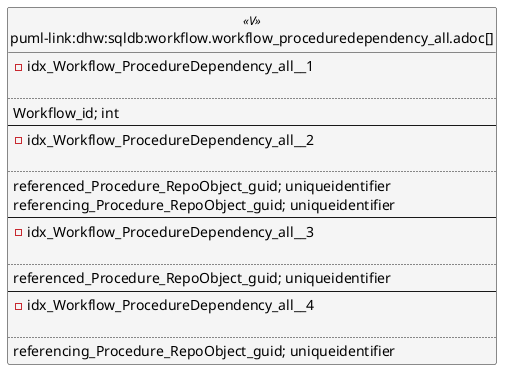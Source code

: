 @startuml
left to right direction
'top to bottom direction
hide circle
'avoide "." issues:
set namespaceSeparator none


skinparam class {
  BackgroundColor White
  BackgroundColor<<FN>> Yellow
  BackgroundColor<<FS>> Yellow
  BackgroundColor<<FT>> LightGray
  BackgroundColor<<IF>> Yellow
  BackgroundColor<<IS>> Yellow
  BackgroundColor<<P>> Aqua
  BackgroundColor<<PC>> Aqua
  BackgroundColor<<SN>> Yellow
  BackgroundColor<<SO>> SlateBlue
  BackgroundColor<<TF>> LightGray
  BackgroundColor<<TR>> Tomato
  BackgroundColor<<U>> White
  BackgroundColor<<V>> WhiteSmoke
  BackgroundColor<<X>> Aqua
  BackgroundColor<<external>> AliceBlue
}


entity "puml-link:dhw:sqldb:workflow.workflow_proceduredependency_all.adoc[]" as workflow.Workflow_ProcedureDependency_all << V >> {
- idx_Workflow_ProcedureDependency_all__1

..
Workflow_id; int
--
- idx_Workflow_ProcedureDependency_all__2

..
referenced_Procedure_RepoObject_guid; uniqueidentifier
referencing_Procedure_RepoObject_guid; uniqueidentifier
--
- idx_Workflow_ProcedureDependency_all__3

..
referenced_Procedure_RepoObject_guid; uniqueidentifier
--
- idx_Workflow_ProcedureDependency_all__4

..
referencing_Procedure_RepoObject_guid; uniqueidentifier
}


@enduml

